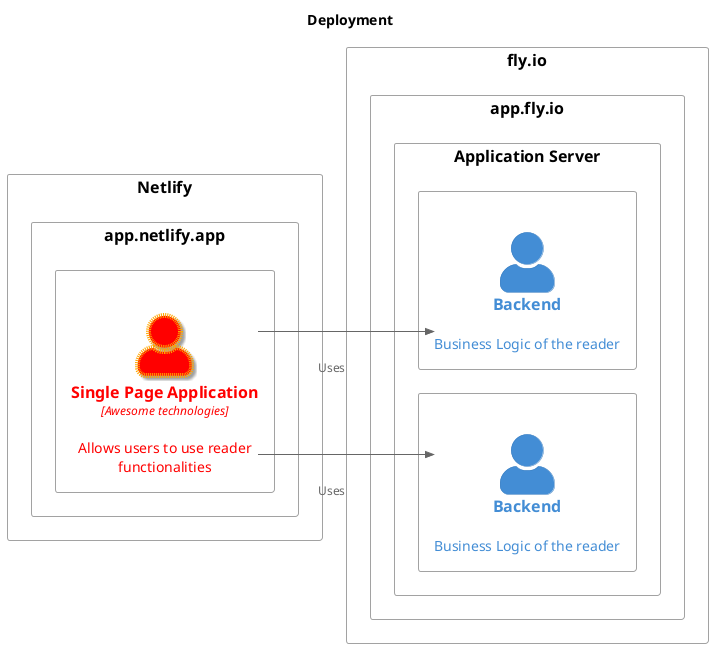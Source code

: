 @startuml
set separator none
skinparam linetype ortho
skinparam nodesep 10
skinparam ranksep 150
left to right direction
title Deployment
!include <C4/C4>
!include <C4/C4_Context>
!include <C4/C4_Container>
!include <C4/C4_Deployment>
AddElementTag("HighlightedElement", $bgColor="red", $fontColor="black", $borderColor="orange", $shadowing="true", $shape="RoundedBox", $sprite="", $techn="Awesome technologies", $legendText="Awesome element", $legendSprite="", $borderStyle="DOTTED", $borderThickness="5")
AddRelTag("HighlightedRelation", $textColor="red", $lineColor="red", $lineStyle="DOTTED", $sprite="", $techn="", $legendText="Awesome relation", $legendSprite="", $lineThickness="2")
Deployment_Node(DeploymentNode_netlify, Netlify, $type="", $descr="", $sprite="", $tags="", $link="") {
Deployment_Node(DeploymentNode_app_netlify_app, app.netlify.app, $type="", $descr="", $sprite="", $tags="", $link="") {
    Deployment_Node(ContainerInstance_auto_409e01d1_1f45_480f_b5b3_db98896a264a, , $type="", $descr="", $sprite="", $tags="", $link="") {
        Container($alias="Container_reader_frontend", $label="Single Page Application", $techn="", $descr="Allows users to use reader functionalities", $sprite="", $tags="HighlightedElement", $link="", $baseShape="")
            }
        }
    }
Deployment_Node(DeploymentNode_auto_f9976b15_63d3_4a85_a3ac_d6f1830449cf, fly.io, $type="", $descr="", $sprite="", $tags="", $link="") {
Deployment_Node(DeploymentNode_app_fly_io, app.fly.io, $type="", $descr="", $sprite="", $tags="", $link="") {
    Deployment_Node(DeploymentNode_Application_Server, Application Server, $type="", $descr="", $sprite="", $tags="", $link="") {
        Deployment_Node(ContainerInstance_auto_e60f1099_f1fd_4ee8_a523_aa147fbea650, , $type="", $descr="", $sprite="", $tags="", $link="") {
            Container($alias="Container_reader_backend", $label="Backend", $techn="", $descr="Business Logic of the reader", $sprite="", $tags="", $link="", $baseShape="")
                }
            Deployment_Node(ContainerInstance_auto_de2564af_05a4_4886_b4c3_2b9e5c5035ce, , $type="", $descr="", $sprite="", $tags="", $link="") {
            Container($alias="Container_reader_backend_1", $label="Backend", $techn="", $descr="Business Logic of the reader", $sprite="", $tags="", $link="", $baseShape="")
                }
            }
        }
    }
Rel($from="Container_reader_frontend", $to="Container_reader_backend", $label="", $techn="", $descr="Uses", $sprite="", $tags="", $link="")
Rel($from="Container_reader_frontend", $to="Container_reader_backend_1", $label="", $techn="", $descr="Uses", $sprite="", $tags="", $link="")
hide stereotypes
@enduml
